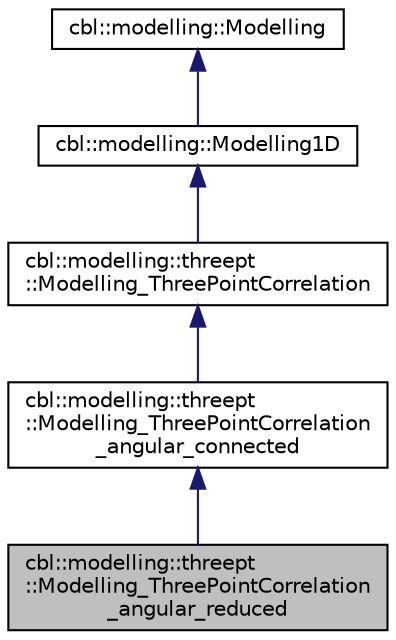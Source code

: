 digraph "cbl::modelling::threept::Modelling_ThreePointCorrelation_angular_reduced"
{
  edge [fontname="Helvetica",fontsize="10",labelfontname="Helvetica",labelfontsize="10"];
  node [fontname="Helvetica",fontsize="10",shape=record];
  Node0 [label="cbl::modelling::threept\l::Modelling_ThreePointCorrelation\l_angular_reduced",height=0.2,width=0.4,color="black", fillcolor="grey75", style="filled", fontcolor="black"];
  Node1 -> Node0 [dir="back",color="midnightblue",fontsize="10",style="solid",fontname="Helvetica"];
  Node1 [label="cbl::modelling::threept\l::Modelling_ThreePointCorrelation\l_angular_connected",height=0.2,width=0.4,color="black", fillcolor="white", style="filled",URL="$d3/d7f/classcbl_1_1modelling_1_1threept_1_1Modelling__ThreePointCorrelation__angular__connected.html",tooltip="The class Modelling_ThreePointCorrelation_angular_connected. "];
  Node2 -> Node1 [dir="back",color="midnightblue",fontsize="10",style="solid",fontname="Helvetica"];
  Node2 [label="cbl::modelling::threept\l::Modelling_ThreePointCorrelation",height=0.2,width=0.4,color="black", fillcolor="white", style="filled",URL="$d3/d4f/classcbl_1_1modelling_1_1threept_1_1Modelling__ThreePointCorrelation.html",tooltip="The class Modelling_ThreePointCorrelation. "];
  Node3 -> Node2 [dir="back",color="midnightblue",fontsize="10",style="solid",fontname="Helvetica"];
  Node3 [label="cbl::modelling::Modelling1D",height=0.2,width=0.4,color="black", fillcolor="white", style="filled",URL="$d3/d42/classcbl_1_1modelling_1_1Modelling1D.html",tooltip="The class Modelling1D. "];
  Node4 -> Node3 [dir="back",color="midnightblue",fontsize="10",style="solid",fontname="Helvetica"];
  Node4 [label="cbl::modelling::Modelling",height=0.2,width=0.4,color="black", fillcolor="white", style="filled",URL="$de/ddc/classcbl_1_1modelling_1_1Modelling.html",tooltip="The class Modelling. "];
}
